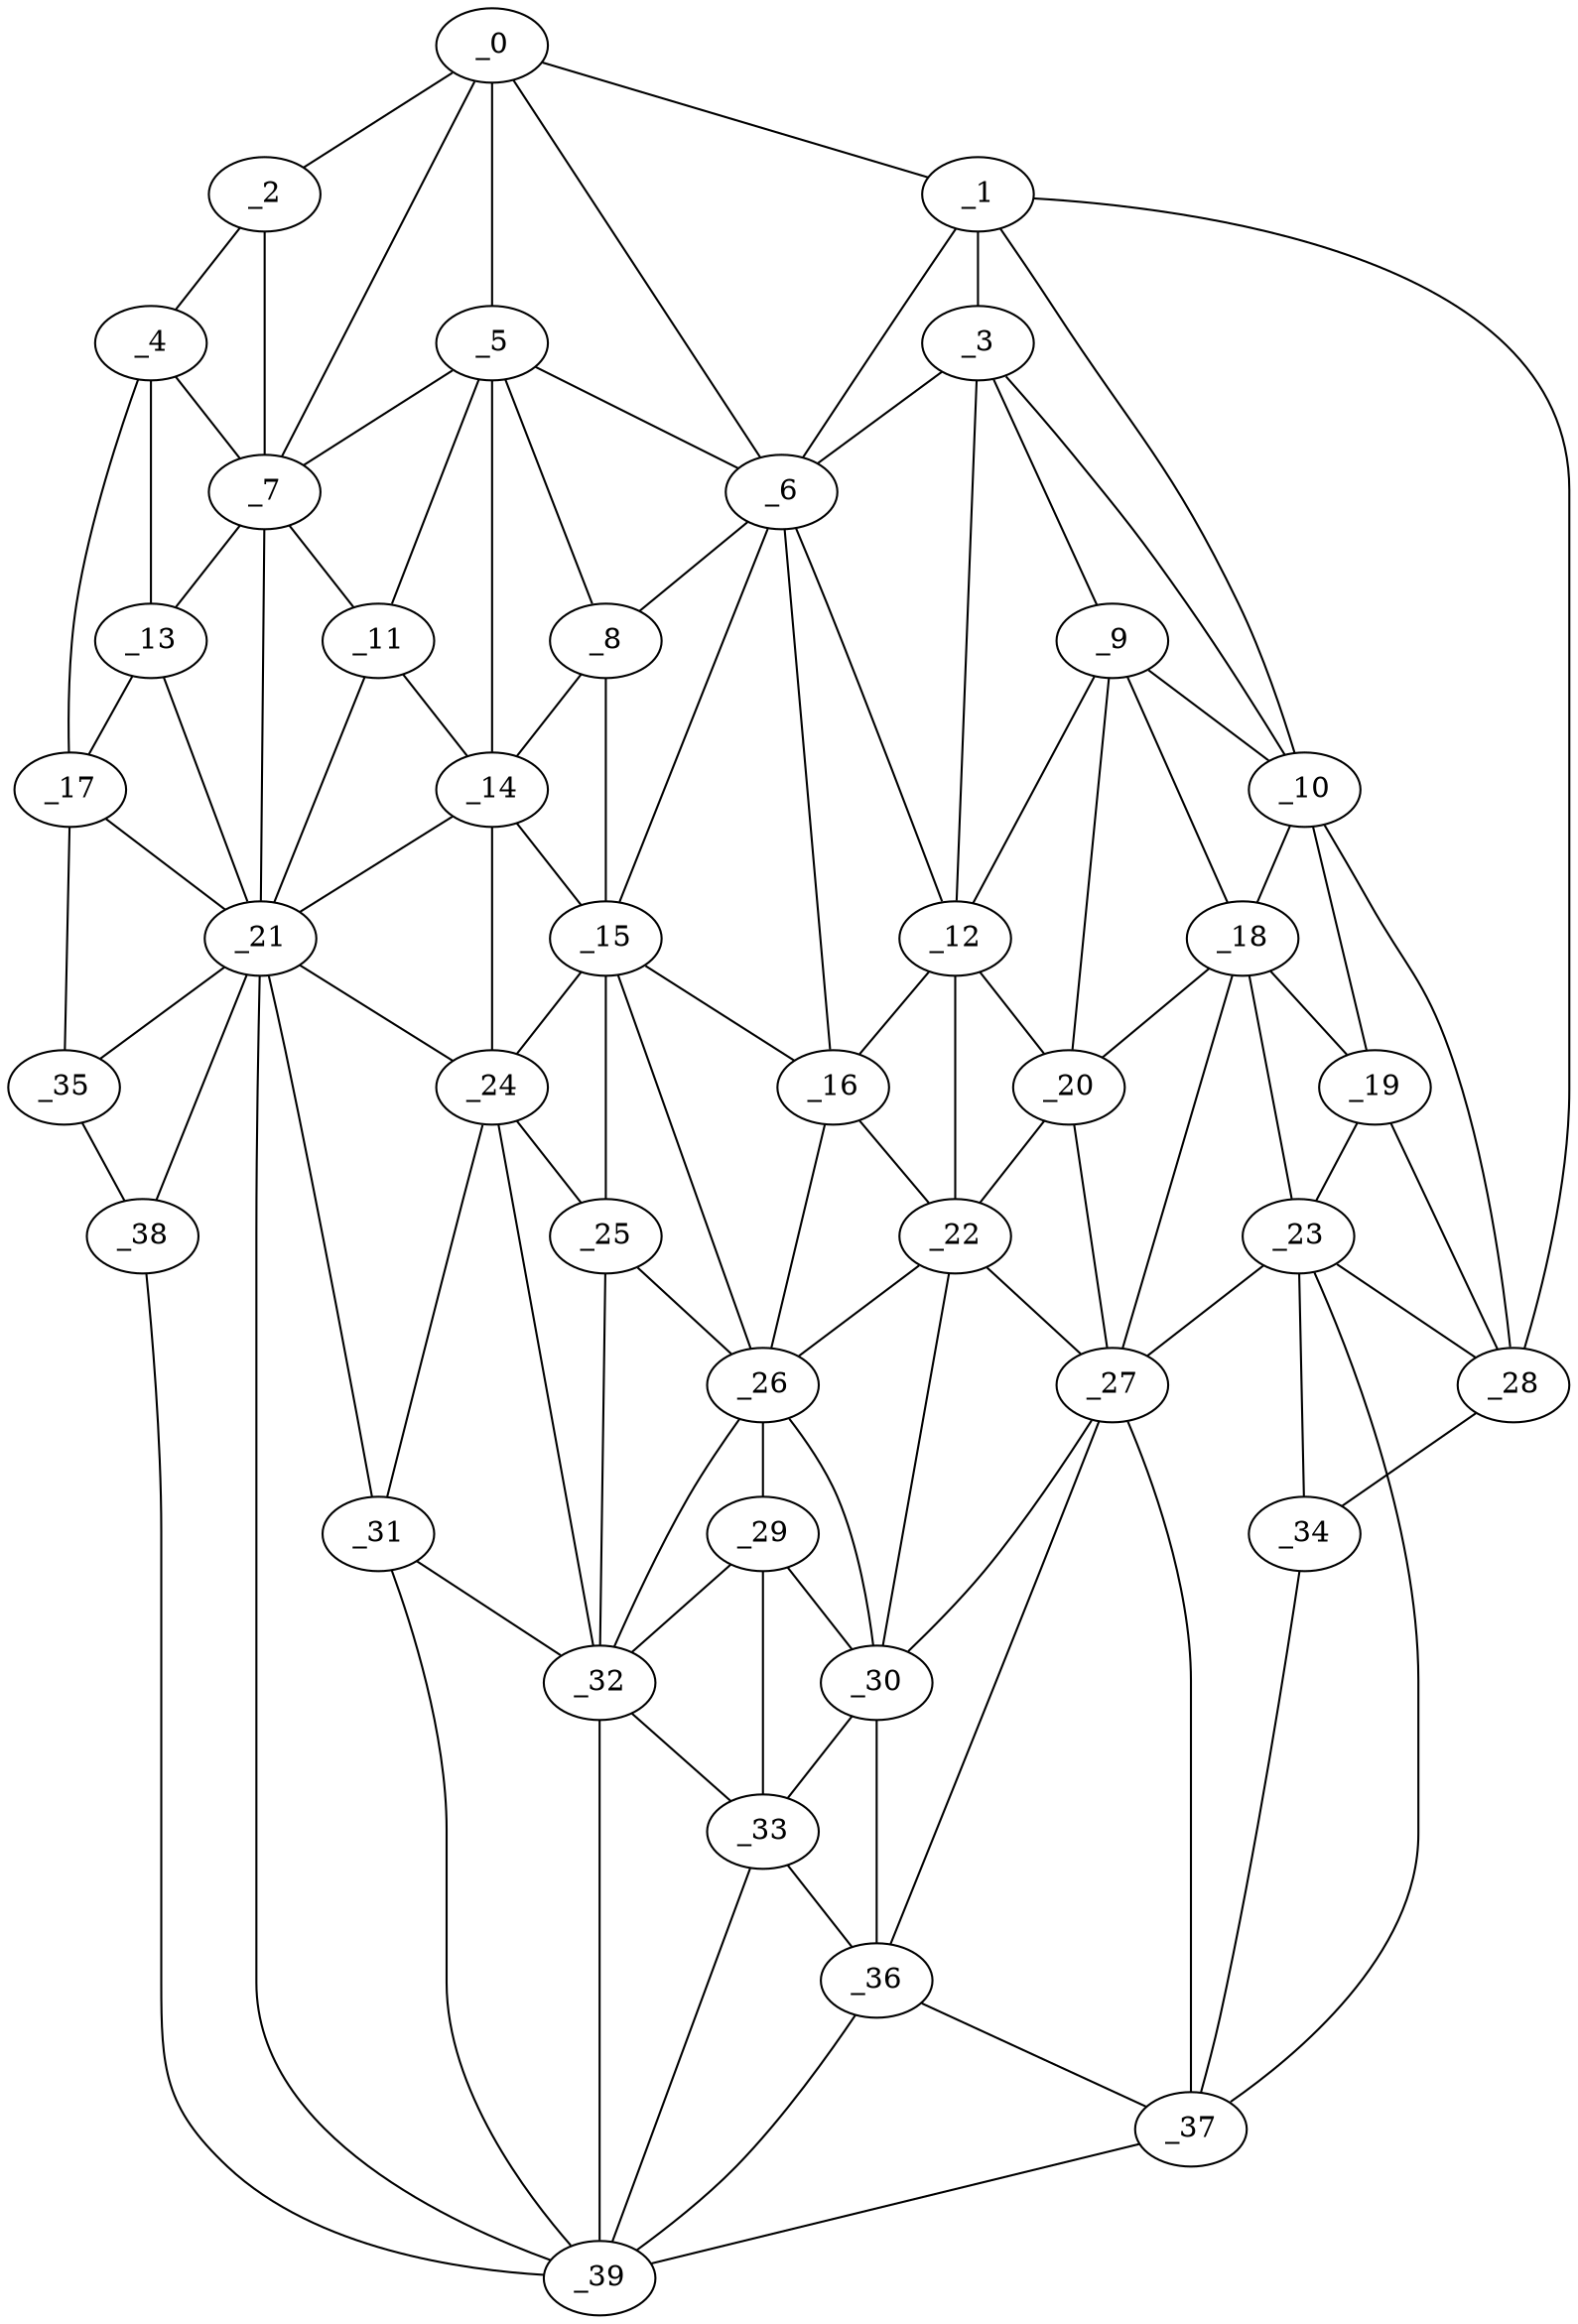 graph "obj62__65.gxl" {
	_0	 [x=35,
		y=24];
	_1	 [x=35,
		y=94];
	_0 -- _1	 [valence=1];
	_2	 [x=38,
		y=7];
	_0 -- _2	 [valence=1];
	_5	 [x=50,
		y=36];
	_0 -- _5	 [valence=2];
	_6	 [x=52,
		y=55];
	_0 -- _6	 [valence=2];
	_7	 [x=56,
		y=19];
	_0 -- _7	 [valence=2];
	_3	 [x=45,
		y=91];
	_1 -- _3	 [valence=1];
	_1 -- _6	 [valence=1];
	_10	 [x=57,
		y=101];
	_1 -- _10	 [valence=2];
	_28	 [x=78,
		y=125];
	_1 -- _28	 [valence=1];
	_4	 [x=50,
		y=3];
	_2 -- _4	 [valence=1];
	_2 -- _7	 [valence=1];
	_3 -- _6	 [valence=2];
	_9	 [x=57,
		y=89];
	_3 -- _9	 [valence=1];
	_3 -- _10	 [valence=2];
	_12	 [x=58,
		y=77];
	_3 -- _12	 [valence=1];
	_4 -- _7	 [valence=2];
	_13	 [x=63,
		y=13];
	_4 -- _13	 [valence=1];
	_17	 [x=67,
		y=4];
	_4 -- _17	 [valence=1];
	_5 -- _6	 [valence=1];
	_5 -- _7	 [valence=1];
	_8	 [x=56,
		y=47];
	_5 -- _8	 [valence=1];
	_11	 [x=58,
		y=29];
	_5 -- _11	 [valence=1];
	_14	 [x=65,
		y=36];
	_5 -- _14	 [valence=2];
	_6 -- _8	 [valence=2];
	_6 -- _12	 [valence=2];
	_15	 [x=65,
		y=54];
	_6 -- _15	 [valence=2];
	_16	 [x=65,
		y=65];
	_6 -- _16	 [valence=2];
	_7 -- _11	 [valence=2];
	_7 -- _13	 [valence=2];
	_21	 [x=73,
		y=27];
	_7 -- _21	 [valence=1];
	_8 -- _14	 [valence=1];
	_8 -- _15	 [valence=2];
	_9 -- _10	 [valence=2];
	_9 -- _12	 [valence=2];
	_18	 [x=68,
		y=97];
	_9 -- _18	 [valence=2];
	_20	 [x=69,
		y=84];
	_9 -- _20	 [valence=2];
	_10 -- _18	 [valence=1];
	_19	 [x=68,
		y=107];
	_10 -- _19	 [valence=2];
	_10 -- _28	 [valence=1];
	_11 -- _14	 [valence=2];
	_11 -- _21	 [valence=1];
	_12 -- _16	 [valence=2];
	_12 -- _20	 [valence=1];
	_22	 [x=73,
		y=71];
	_12 -- _22	 [valence=2];
	_13 -- _17	 [valence=2];
	_13 -- _21	 [valence=1];
	_14 -- _15	 [valence=2];
	_14 -- _21	 [valence=2];
	_24	 [x=75,
		y=43];
	_14 -- _24	 [valence=1];
	_15 -- _16	 [valence=1];
	_15 -- _24	 [valence=2];
	_25	 [x=76,
		y=51];
	_15 -- _25	 [valence=2];
	_26	 [x=76,
		y=61];
	_15 -- _26	 [valence=2];
	_16 -- _22	 [valence=2];
	_16 -- _26	 [valence=2];
	_17 -- _21	 [valence=2];
	_35	 [x=94,
		y=13];
	_17 -- _35	 [valence=1];
	_18 -- _19	 [valence=2];
	_18 -- _20	 [valence=2];
	_23	 [x=73,
		y=111];
	_18 -- _23	 [valence=1];
	_27	 [x=76,
		y=90];
	_18 -- _27	 [valence=2];
	_19 -- _23	 [valence=2];
	_19 -- _28	 [valence=2];
	_20 -- _22	 [valence=2];
	_20 -- _27	 [valence=2];
	_21 -- _24	 [valence=2];
	_31	 [x=85,
		y=39];
	_21 -- _31	 [valence=1];
	_21 -- _35	 [valence=2];
	_38	 [x=96,
		y=20];
	_21 -- _38	 [valence=2];
	_39	 [x=96,
		y=32];
	_21 -- _39	 [valence=2];
	_22 -- _26	 [valence=2];
	_22 -- _27	 [valence=2];
	_30	 [x=84,
		y=67];
	_22 -- _30	 [valence=2];
	_23 -- _27	 [valence=2];
	_23 -- _28	 [valence=1];
	_34	 [x=90,
		y=120];
	_23 -- _34	 [valence=2];
	_37	 [x=95,
		y=98];
	_23 -- _37	 [valence=2];
	_24 -- _25	 [valence=2];
	_24 -- _31	 [valence=1];
	_32	 [x=85,
		y=53];
	_24 -- _32	 [valence=2];
	_25 -- _26	 [valence=1];
	_25 -- _32	 [valence=1];
	_29	 [x=84,
		y=61];
	_26 -- _29	 [valence=2];
	_26 -- _30	 [valence=2];
	_26 -- _32	 [valence=2];
	_27 -- _30	 [valence=2];
	_36	 [x=95,
		y=87];
	_27 -- _36	 [valence=2];
	_27 -- _37	 [valence=1];
	_28 -- _34	 [valence=1];
	_29 -- _30	 [valence=2];
	_29 -- _32	 [valence=2];
	_33	 [x=89,
		y=59];
	_29 -- _33	 [valence=2];
	_30 -- _33	 [valence=2];
	_30 -- _36	 [valence=2];
	_31 -- _32	 [valence=2];
	_31 -- _39	 [valence=2];
	_32 -- _33	 [valence=2];
	_32 -- _39	 [valence=2];
	_33 -- _36	 [valence=1];
	_33 -- _39	 [valence=2];
	_34 -- _37	 [valence=1];
	_35 -- _38	 [valence=1];
	_36 -- _37	 [valence=2];
	_36 -- _39	 [valence=2];
	_37 -- _39	 [valence=1];
	_38 -- _39	 [valence=1];
}

